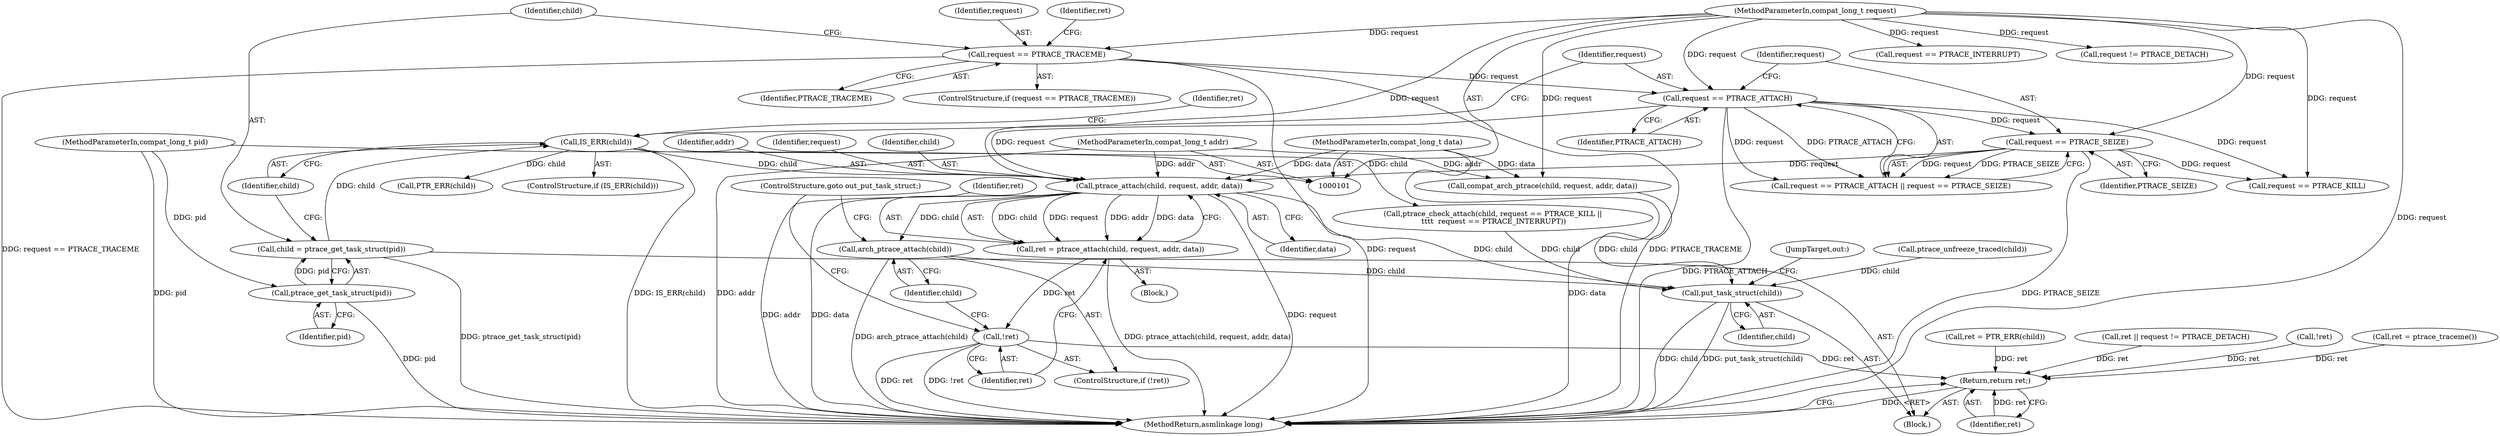digraph "0_linux_9899d11f654474d2d54ea52ceaa2a1f4db3abd68_1@pointer" {
"1000142" [label="(Call,ptrace_attach(child, request, addr, data))"];
"1000123" [label="(Call,IS_ERR(child))"];
"1000118" [label="(Call,child = ptrace_get_task_struct(pid))"];
"1000120" [label="(Call,ptrace_get_task_struct(pid))"];
"1000103" [label="(MethodParameterIn,compat_long_t pid)"];
"1000133" [label="(Call,request == PTRACE_ATTACH)"];
"1000110" [label="(Call,request == PTRACE_TRACEME)"];
"1000102" [label="(MethodParameterIn,compat_long_t request)"];
"1000136" [label="(Call,request == PTRACE_SEIZE)"];
"1000104" [label="(MethodParameterIn,compat_long_t addr)"];
"1000105" [label="(MethodParameterIn,compat_long_t data)"];
"1000140" [label="(Call,ret = ptrace_attach(child, request, addr, data))"];
"1000148" [label="(Call,!ret)"];
"1000187" [label="(Return,return ret;)"];
"1000150" [label="(Call,arch_ptrace_attach(child))"];
"1000184" [label="(Call,put_task_struct(child))"];
"1000133" [label="(Call,request == PTRACE_ATTACH)"];
"1000143" [label="(Identifier,child)"];
"1000161" [label="(Call,request == PTRACE_INTERRUPT)"];
"1000124" [label="(Identifier,child)"];
"1000114" [label="(Call,ret = ptrace_traceme())"];
"1000128" [label="(Call,PTR_ERR(child))"];
"1000137" [label="(Identifier,request)"];
"1000150" [label="(Call,arch_ptrace_attach(child))"];
"1000141" [label="(Identifier,ret)"];
"1000134" [label="(Identifier,request)"];
"1000118" [label="(Call,child = ptrace_get_task_struct(pid))"];
"1000184" [label="(Call,put_task_struct(child))"];
"1000123" [label="(Call,IS_ERR(child))"];
"1000186" [label="(JumpTarget,out:)"];
"1000155" [label="(Call,ptrace_check_attach(child, request == PTRACE_KILL ||\n \t\t\t\t  request == PTRACE_INTERRUPT))"];
"1000152" [label="(ControlStructure,goto out_put_task_struct;)"];
"1000115" [label="(Identifier,ret)"];
"1000119" [label="(Identifier,child)"];
"1000140" [label="(Call,ret = ptrace_attach(child, request, addr, data))"];
"1000142" [label="(Call,ptrace_attach(child, request, addr, data))"];
"1000105" [label="(MethodParameterIn,compat_long_t data)"];
"1000120" [label="(Call,ptrace_get_task_struct(pid))"];
"1000110" [label="(Call,request == PTRACE_TRACEME)"];
"1000187" [label="(Return,return ret;)"];
"1000145" [label="(Identifier,addr)"];
"1000138" [label="(Identifier,PTRACE_SEIZE)"];
"1000127" [label="(Identifier,ret)"];
"1000178" [label="(Call,request != PTRACE_DETACH)"];
"1000144" [label="(Identifier,request)"];
"1000126" [label="(Call,ret = PTR_ERR(child))"];
"1000189" [label="(MethodReturn,asmlinkage long)"];
"1000176" [label="(Call,ret || request != PTRACE_DETACH)"];
"1000135" [label="(Identifier,PTRACE_ATTACH)"];
"1000103" [label="(MethodParameterIn,compat_long_t pid)"];
"1000146" [label="(Identifier,data)"];
"1000106" [label="(Block,)"];
"1000121" [label="(Identifier,pid)"];
"1000112" [label="(Identifier,PTRACE_TRACEME)"];
"1000111" [label="(Identifier,request)"];
"1000170" [label="(Call,compat_arch_ptrace(child, request, addr, data))"];
"1000139" [label="(Block,)"];
"1000158" [label="(Call,request == PTRACE_KILL)"];
"1000148" [label="(Call,!ret)"];
"1000102" [label="(MethodParameterIn,compat_long_t request)"];
"1000149" [label="(Identifier,ret)"];
"1000109" [label="(ControlStructure,if (request == PTRACE_TRACEME))"];
"1000132" [label="(Call,request == PTRACE_ATTACH || request == PTRACE_SEIZE)"];
"1000122" [label="(ControlStructure,if (IS_ERR(child)))"];
"1000188" [label="(Identifier,ret)"];
"1000147" [label="(ControlStructure,if (!ret))"];
"1000181" [label="(Call,ptrace_unfreeze_traced(child))"];
"1000104" [label="(MethodParameterIn,compat_long_t addr)"];
"1000185" [label="(Identifier,child)"];
"1000151" [label="(Identifier,child)"];
"1000165" [label="(Call,!ret)"];
"1000136" [label="(Call,request == PTRACE_SEIZE)"];
"1000142" -> "1000140"  [label="AST: "];
"1000142" -> "1000146"  [label="CFG: "];
"1000143" -> "1000142"  [label="AST: "];
"1000144" -> "1000142"  [label="AST: "];
"1000145" -> "1000142"  [label="AST: "];
"1000146" -> "1000142"  [label="AST: "];
"1000140" -> "1000142"  [label="CFG: "];
"1000142" -> "1000189"  [label="DDG: request"];
"1000142" -> "1000189"  [label="DDG: addr"];
"1000142" -> "1000189"  [label="DDG: data"];
"1000142" -> "1000140"  [label="DDG: child"];
"1000142" -> "1000140"  [label="DDG: request"];
"1000142" -> "1000140"  [label="DDG: addr"];
"1000142" -> "1000140"  [label="DDG: data"];
"1000123" -> "1000142"  [label="DDG: child"];
"1000133" -> "1000142"  [label="DDG: request"];
"1000136" -> "1000142"  [label="DDG: request"];
"1000102" -> "1000142"  [label="DDG: request"];
"1000104" -> "1000142"  [label="DDG: addr"];
"1000105" -> "1000142"  [label="DDG: data"];
"1000142" -> "1000150"  [label="DDG: child"];
"1000142" -> "1000184"  [label="DDG: child"];
"1000123" -> "1000122"  [label="AST: "];
"1000123" -> "1000124"  [label="CFG: "];
"1000124" -> "1000123"  [label="AST: "];
"1000127" -> "1000123"  [label="CFG: "];
"1000134" -> "1000123"  [label="CFG: "];
"1000123" -> "1000189"  [label="DDG: IS_ERR(child)"];
"1000118" -> "1000123"  [label="DDG: child"];
"1000123" -> "1000128"  [label="DDG: child"];
"1000123" -> "1000155"  [label="DDG: child"];
"1000118" -> "1000106"  [label="AST: "];
"1000118" -> "1000120"  [label="CFG: "];
"1000119" -> "1000118"  [label="AST: "];
"1000120" -> "1000118"  [label="AST: "];
"1000124" -> "1000118"  [label="CFG: "];
"1000118" -> "1000189"  [label="DDG: ptrace_get_task_struct(pid)"];
"1000120" -> "1000118"  [label="DDG: pid"];
"1000120" -> "1000121"  [label="CFG: "];
"1000121" -> "1000120"  [label="AST: "];
"1000120" -> "1000189"  [label="DDG: pid"];
"1000103" -> "1000120"  [label="DDG: pid"];
"1000103" -> "1000101"  [label="AST: "];
"1000103" -> "1000189"  [label="DDG: pid"];
"1000133" -> "1000132"  [label="AST: "];
"1000133" -> "1000135"  [label="CFG: "];
"1000134" -> "1000133"  [label="AST: "];
"1000135" -> "1000133"  [label="AST: "];
"1000137" -> "1000133"  [label="CFG: "];
"1000132" -> "1000133"  [label="CFG: "];
"1000133" -> "1000189"  [label="DDG: PTRACE_ATTACH"];
"1000133" -> "1000132"  [label="DDG: request"];
"1000133" -> "1000132"  [label="DDG: PTRACE_ATTACH"];
"1000110" -> "1000133"  [label="DDG: request"];
"1000102" -> "1000133"  [label="DDG: request"];
"1000133" -> "1000136"  [label="DDG: request"];
"1000133" -> "1000158"  [label="DDG: request"];
"1000110" -> "1000109"  [label="AST: "];
"1000110" -> "1000112"  [label="CFG: "];
"1000111" -> "1000110"  [label="AST: "];
"1000112" -> "1000110"  [label="AST: "];
"1000115" -> "1000110"  [label="CFG: "];
"1000119" -> "1000110"  [label="CFG: "];
"1000110" -> "1000189"  [label="DDG: PTRACE_TRACEME"];
"1000110" -> "1000189"  [label="DDG: request == PTRACE_TRACEME"];
"1000110" -> "1000189"  [label="DDG: request"];
"1000102" -> "1000110"  [label="DDG: request"];
"1000102" -> "1000101"  [label="AST: "];
"1000102" -> "1000189"  [label="DDG: request"];
"1000102" -> "1000136"  [label="DDG: request"];
"1000102" -> "1000158"  [label="DDG: request"];
"1000102" -> "1000161"  [label="DDG: request"];
"1000102" -> "1000170"  [label="DDG: request"];
"1000102" -> "1000178"  [label="DDG: request"];
"1000136" -> "1000132"  [label="AST: "];
"1000136" -> "1000138"  [label="CFG: "];
"1000137" -> "1000136"  [label="AST: "];
"1000138" -> "1000136"  [label="AST: "];
"1000132" -> "1000136"  [label="CFG: "];
"1000136" -> "1000189"  [label="DDG: PTRACE_SEIZE"];
"1000136" -> "1000132"  [label="DDG: request"];
"1000136" -> "1000132"  [label="DDG: PTRACE_SEIZE"];
"1000136" -> "1000158"  [label="DDG: request"];
"1000104" -> "1000101"  [label="AST: "];
"1000104" -> "1000189"  [label="DDG: addr"];
"1000104" -> "1000170"  [label="DDG: addr"];
"1000105" -> "1000101"  [label="AST: "];
"1000105" -> "1000189"  [label="DDG: data"];
"1000105" -> "1000170"  [label="DDG: data"];
"1000140" -> "1000139"  [label="AST: "];
"1000141" -> "1000140"  [label="AST: "];
"1000149" -> "1000140"  [label="CFG: "];
"1000140" -> "1000189"  [label="DDG: ptrace_attach(child, request, addr, data)"];
"1000140" -> "1000148"  [label="DDG: ret"];
"1000148" -> "1000147"  [label="AST: "];
"1000148" -> "1000149"  [label="CFG: "];
"1000149" -> "1000148"  [label="AST: "];
"1000151" -> "1000148"  [label="CFG: "];
"1000152" -> "1000148"  [label="CFG: "];
"1000148" -> "1000189"  [label="DDG: ret"];
"1000148" -> "1000189"  [label="DDG: !ret"];
"1000148" -> "1000187"  [label="DDG: ret"];
"1000187" -> "1000106"  [label="AST: "];
"1000187" -> "1000188"  [label="CFG: "];
"1000188" -> "1000187"  [label="AST: "];
"1000189" -> "1000187"  [label="CFG: "];
"1000187" -> "1000189"  [label="DDG: <RET>"];
"1000188" -> "1000187"  [label="DDG: ret"];
"1000165" -> "1000187"  [label="DDG: ret"];
"1000114" -> "1000187"  [label="DDG: ret"];
"1000126" -> "1000187"  [label="DDG: ret"];
"1000176" -> "1000187"  [label="DDG: ret"];
"1000150" -> "1000147"  [label="AST: "];
"1000150" -> "1000151"  [label="CFG: "];
"1000151" -> "1000150"  [label="AST: "];
"1000152" -> "1000150"  [label="CFG: "];
"1000150" -> "1000189"  [label="DDG: arch_ptrace_attach(child)"];
"1000150" -> "1000184"  [label="DDG: child"];
"1000184" -> "1000106"  [label="AST: "];
"1000184" -> "1000185"  [label="CFG: "];
"1000185" -> "1000184"  [label="AST: "];
"1000186" -> "1000184"  [label="CFG: "];
"1000184" -> "1000189"  [label="DDG: child"];
"1000184" -> "1000189"  [label="DDG: put_task_struct(child)"];
"1000181" -> "1000184"  [label="DDG: child"];
"1000155" -> "1000184"  [label="DDG: child"];
"1000170" -> "1000184"  [label="DDG: child"];
}
